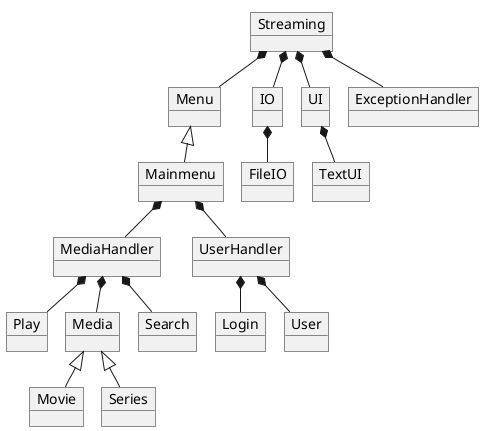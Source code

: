 @startuml
'https://plantuml.com/object-diagram
!pragma layout smetana

object Streaming
object Menu
object Mainmenu
object MediaHandler
object Play
object Media
object Search
object Movie
object Series
object UserHandler
object Login
object FileIO
object IO
object UI
object TextUI
object ExceptionHandler
object User

Streaming *-- Menu

Menu <|-- Mainmenu
Mainmenu *-- UserHandler
UserHandler *-- Login
UserHandler *-- User
Mainmenu *-- MediaHandler
MediaHandler *-- Play
MediaHandler *-- Search
MediaHandler *-- Media
Media <|-- Movie
Media <|-- Series

IO *-- FileIO
UI *-- TextUI
Streaming *-- ExceptionHandler
Streaming *-- IO
Streaming *-- UI

@enduml
